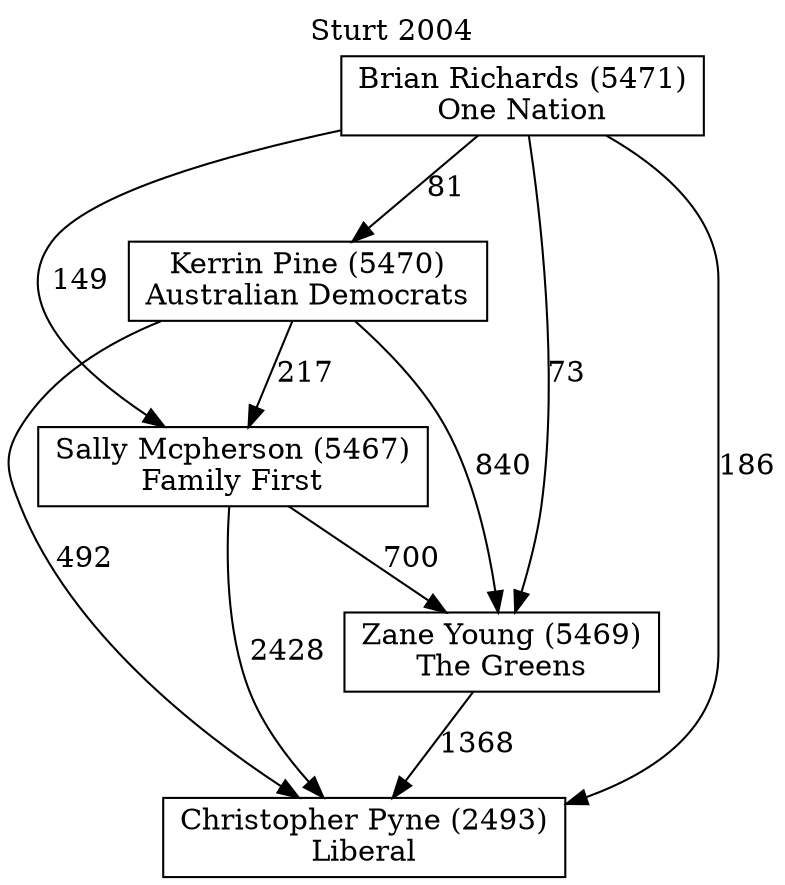 // House preference flow
digraph "Christopher Pyne (2493)_Sturt_2004" {
	graph [label="Sturt 2004" labelloc=t mclimit=10]
	node [shape=box]
	"Christopher Pyne (2493)" [label="Christopher Pyne (2493)
Liberal"]
	"Zane Young (5469)" [label="Zane Young (5469)
The Greens"]
	"Sally Mcpherson (5467)" [label="Sally Mcpherson (5467)
Family First"]
	"Kerrin Pine (5470)" [label="Kerrin Pine (5470)
Australian Democrats"]
	"Brian Richards (5471)" [label="Brian Richards (5471)
One Nation"]
	"Zane Young (5469)" -> "Christopher Pyne (2493)" [label=1368]
	"Sally Mcpherson (5467)" -> "Zane Young (5469)" [label=700]
	"Kerrin Pine (5470)" -> "Sally Mcpherson (5467)" [label=217]
	"Brian Richards (5471)" -> "Kerrin Pine (5470)" [label=81]
	"Sally Mcpherson (5467)" -> "Christopher Pyne (2493)" [label=2428]
	"Kerrin Pine (5470)" -> "Christopher Pyne (2493)" [label=492]
	"Brian Richards (5471)" -> "Christopher Pyne (2493)" [label=186]
	"Brian Richards (5471)" -> "Sally Mcpherson (5467)" [label=149]
	"Kerrin Pine (5470)" -> "Zane Young (5469)" [label=840]
	"Brian Richards (5471)" -> "Zane Young (5469)" [label=73]
}
